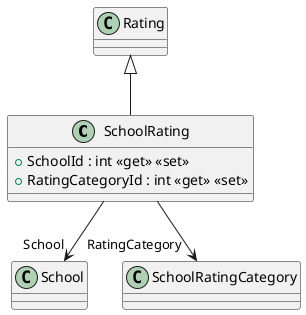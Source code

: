 @startuml
class SchoolRating {
    + SchoolId : int <<get>> <<set>>
    + RatingCategoryId : int <<get>> <<set>>
}
Rating <|-- SchoolRating
SchoolRating --> "School" School
SchoolRating --> "RatingCategory" SchoolRatingCategory
@enduml
